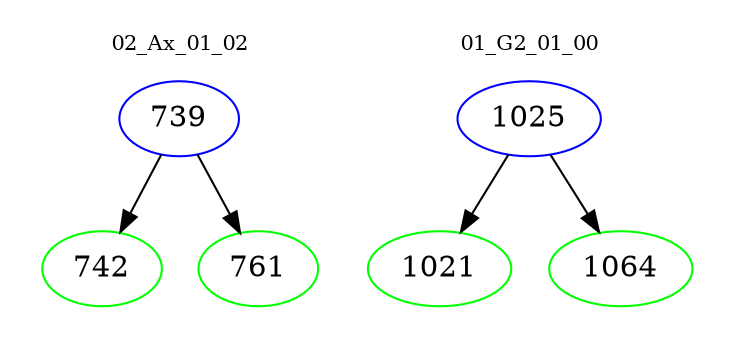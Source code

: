 digraph{
subgraph cluster_0 {
color = white
label = "02_Ax_01_02";
fontsize=10;
T0_739 [label="739", color="blue"]
T0_739 -> T0_742 [color="black"]
T0_742 [label="742", color="green"]
T0_739 -> T0_761 [color="black"]
T0_761 [label="761", color="green"]
}
subgraph cluster_1 {
color = white
label = "01_G2_01_00";
fontsize=10;
T1_1025 [label="1025", color="blue"]
T1_1025 -> T1_1021 [color="black"]
T1_1021 [label="1021", color="green"]
T1_1025 -> T1_1064 [color="black"]
T1_1064 [label="1064", color="green"]
}
}
